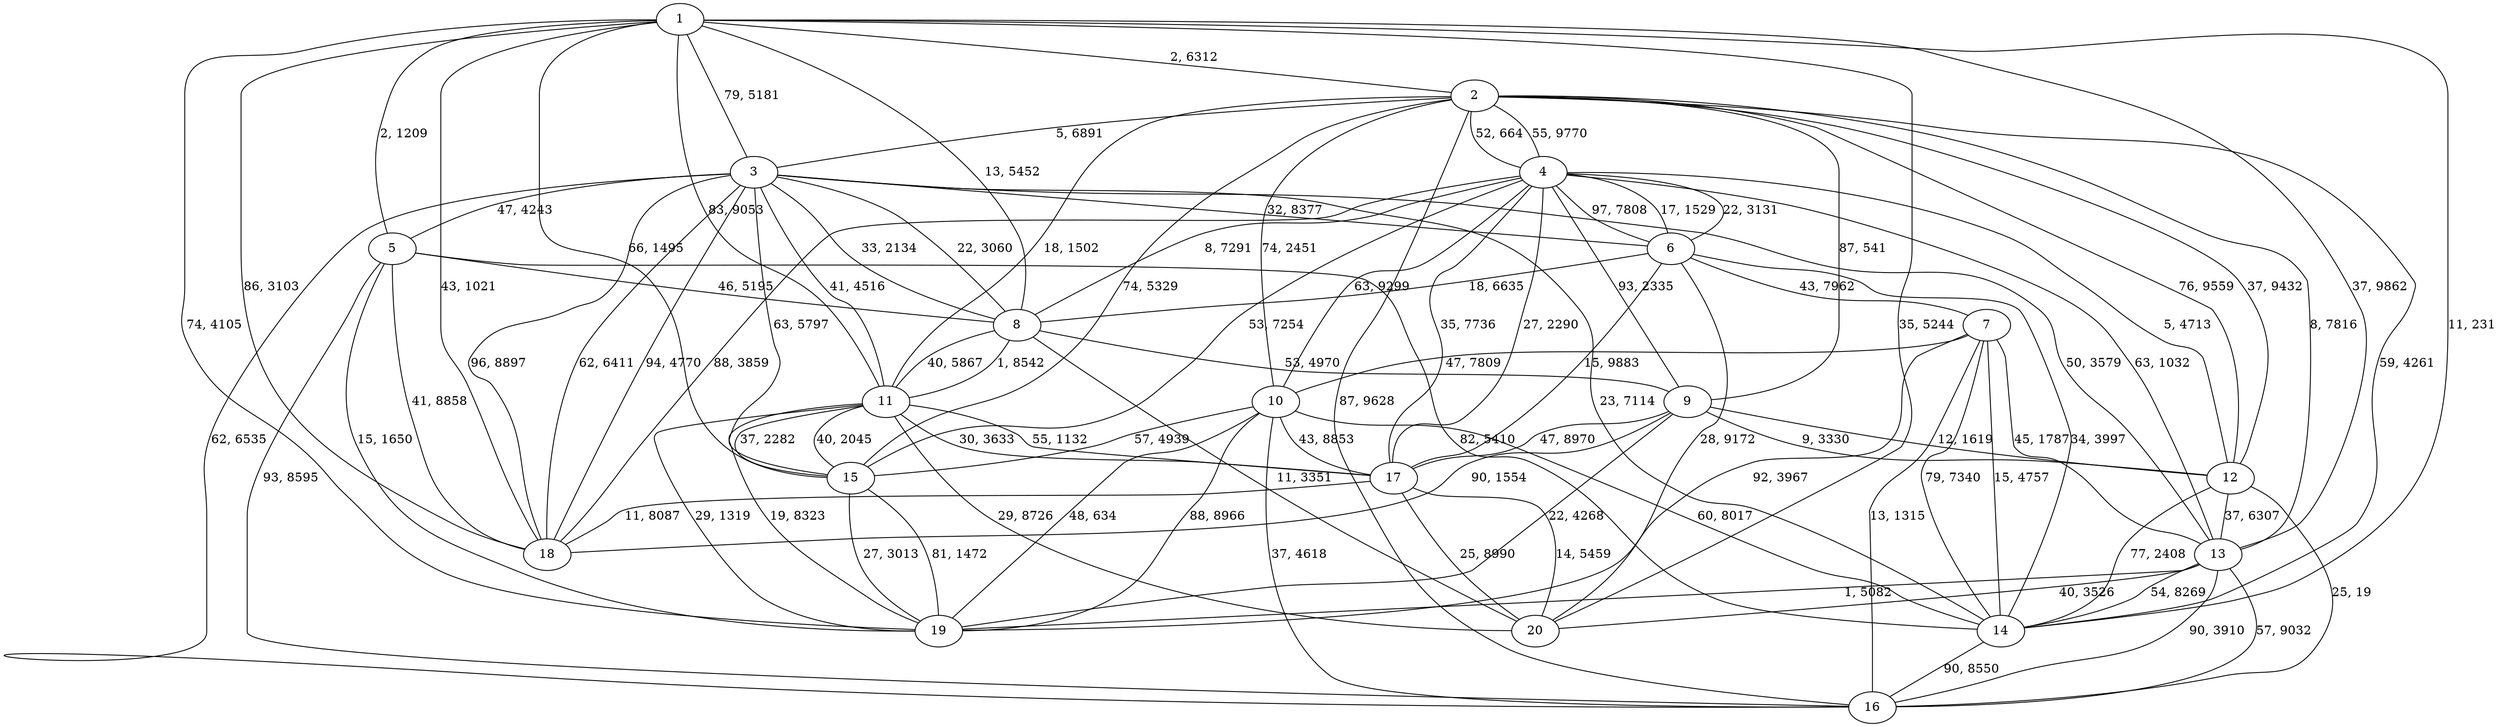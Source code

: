 // network.1.in
graph {
	1 [label=1]
	2 [label=2]
	3 [label=3]
	4 [label=4]
	5 [label=5]
	6 [label=6]
	7 [label=7]
	8 [label=8]
	9 [label=9]
	10 [label=10]
	11 [label=11]
	12 [label=12]
	13 [label=13]
	14 [label=14]
	15 [label=15]
	16 [label=16]
	17 [label=17]
	18 [label=18]
	19 [label=19]
	20 [label=20]
	1 -- 2 [label="2, 6312"]
	1 -- 19 [label="74, 4105"]
	1 -- 13 [label="37, 9862"]
	1 -- 5 [label="2, 1209"]
	1 -- 3 [label="79, 5181"]
	1 -- 11 [label="83, 9053"]
	1 -- 18 [label="43, 1021"]
	1 -- 14 [label="11, 231"]
	1 -- 15 [label="66, 1495"]
	1 -- 20 [label="35, 5244"]
	1 -- 8 [label="13, 5452"]
	1 -- 18 [label="86, 3103"]
	2 -- 3 [label="5, 6891"]
	2 -- 4 [label="52, 664"]
	2 -- 12 [label="76, 9559"]
	2 -- 13 [label="8, 7816"]
	2 -- 15 [label="74, 5329"]
	2 -- 16 [label="87, 9628"]
	2 -- 11 [label="18, 1502"]
	2 -- 4 [label="55, 9770"]
	2 -- 12 [label="37, 9432"]
	2 -- 9 [label="87, 541"]
	2 -- 14 [label="59, 4261"]
	2 -- 10 [label="74, 2451"]
	3 -- 5 [label="47, 4243"]
	3 -- 6 [label="32, 8377"]
	3 -- 13 [label="50, 3579"]
	3 -- 15 [label="63, 5797"]
	3 -- 14 [label="23, 7114"]
	3 -- 16 [label="62, 6535"]
	3 -- 18 [label="96, 8897"]
	3 -- 18 [label="94, 4770"]
	3 -- 8 [label="22, 3060"]
	3 -- 8 [label="33, 2134"]
	3 -- 18 [label="62, 6411"]
	3 -- 11 [label="41, 4516"]
	4 -- 17 [label="27, 2290"]
	4 -- 17 [label="35, 7736"]
	4 -- 15 [label="53, 7254"]
	4 -- 6 [label="17, 1529"]
	4 -- 13 [label="63, 1032"]
	4 -- 6 [label="22, 3131"]
	4 -- 10 [label="63, 9299"]
	4 -- 9 [label="93, 2335"]
	4 -- 12 [label="5, 4713"]
	4 -- 8 [label="8, 7291"]
	4 -- 6 [label="97, 7808"]
	4 -- 18 [label="88, 3859"]
	5 -- 14 [label="82, 5410"]
	5 -- 19 [label="15, 1650"]
	5 -- 8 [label="46, 5195"]
	5 -- 18 [label="41, 8858"]
	5 -- 16 [label="93, 8595"]
	6 -- 7 [label="43, 7962"]
	6 -- 8 [label="18, 6635"]
	6 -- 20 [label="28, 9172"]
	6 -- 14 [label="34, 3997"]
	6 -- 17 [label="15, 9883"]
	7 -- 10 [label="47, 7809"]
	7 -- 14 [label="79, 7340"]
	7 -- 13 [label="45, 1787"]
	7 -- 19 [label="92, 3967"]
	7 -- 14 [label="15, 4757"]
	7 -- 16 [label="13, 1315"]
	8 -- 9 [label="53, 4970"]
	8 -- 11 [label="40, 5867"]
	8 -- 20 [label="11, 3351"]
	8 -- 11 [label="1, 8542"]
	9 -- 18 [label="90, 1554"]
	9 -- 12 [label="12, 1619"]
	9 -- 19 [label="22, 4268"]
	9 -- 17 [label="47, 8970"]
	9 -- 12 [label="9, 3330"]
	10 -- 16 [label="37, 4618"]
	10 -- 14 [label="60, 8017"]
	10 -- 15 [label="57, 4939"]
	10 -- 17 [label="43, 8853"]
	10 -- 19 [label="88, 8966"]
	10 -- 19 [label="48, 634"]
	11 -- 15 [label="37, 2282"]
	11 -- 20 [label="29, 8726"]
	11 -- 17 [label="30, 3633"]
	11 -- 19 [label="29, 1319"]
	11 -- 19 [label="19, 8323"]
	11 -- 15 [label="40, 2045"]
	11 -- 17 [label="55, 1132"]
	12 -- 14 [label="77, 2408"]
	12 -- 16 [label="25, 19"]
	12 -- 13 [label="37, 6307"]
	13 -- 14 [label="54, 8269"]
	13 -- 19 [label="1, 5082"]
	13 -- 16 [label="90, 3910"]
	13 -- 16 [label="57, 9032"]
	13 -- 20 [label="40, 3526"]
	14 -- 16 [label="90, 8550"]
	15 -- 19 [label="27, 3013"]
	15 -- 19 [label="81, 1472"]
	17 -- 20 [label="25, 8990"]
	17 -- 18 [label="11, 8087"]
	17 -- 20 [label="14, 5459"]
}
